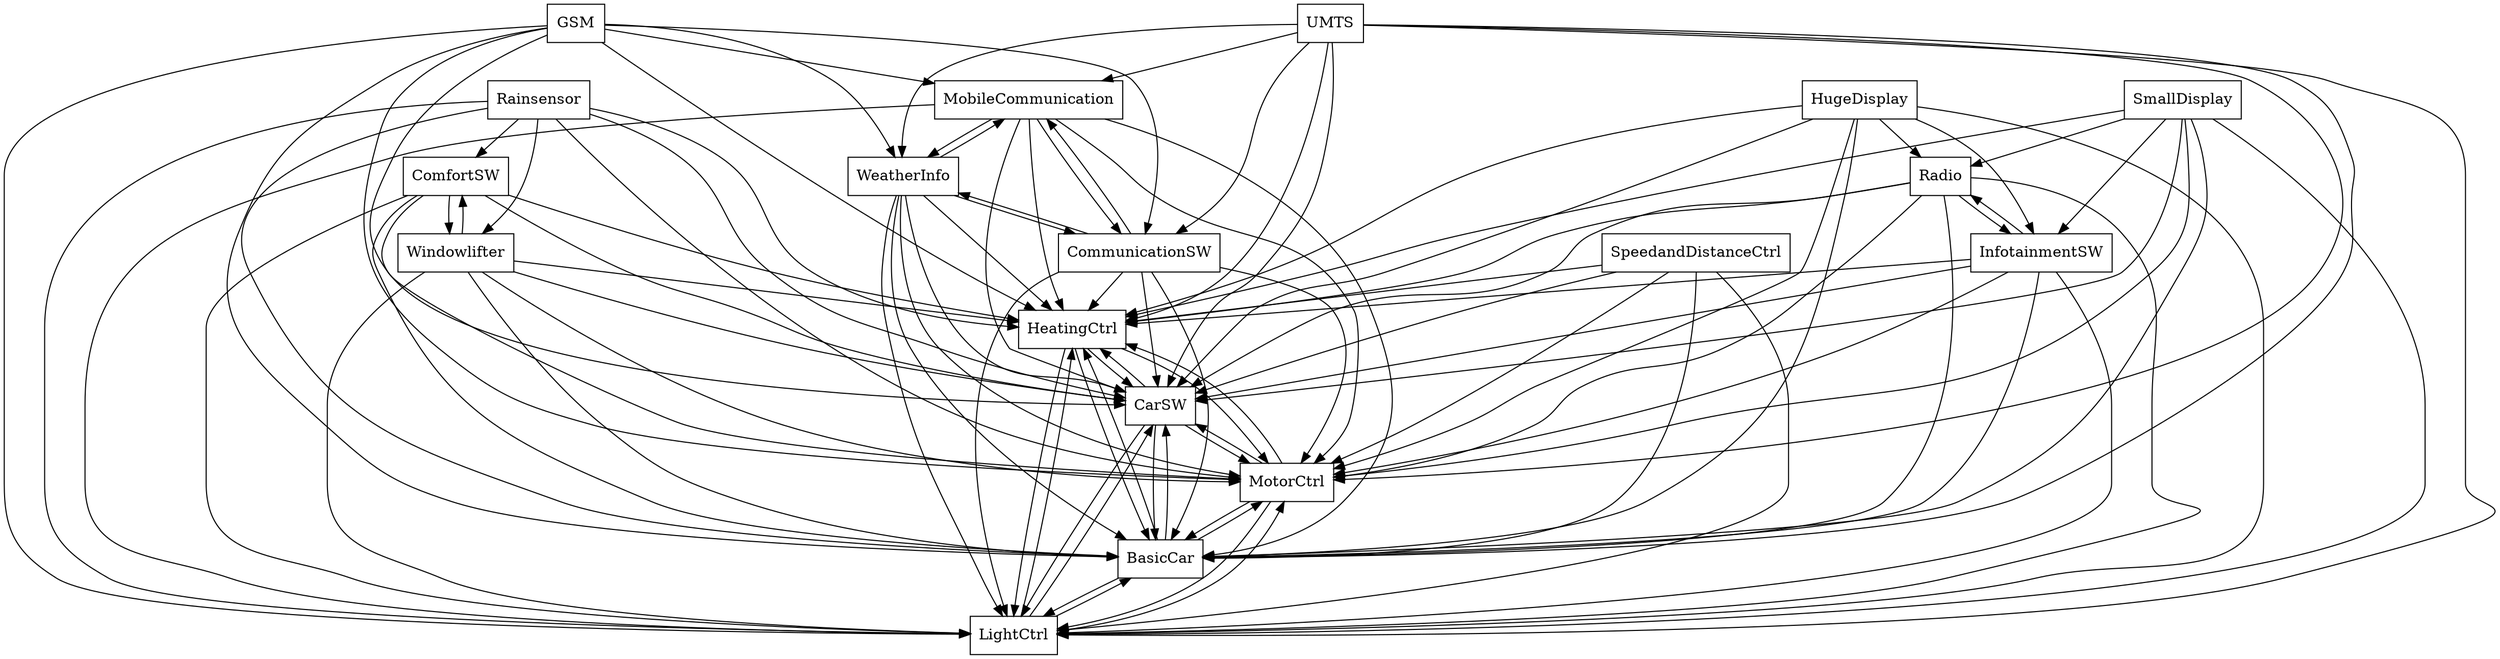 digraph{
graph [rankdir=TB];
node [shape=box];
edge [arrowhead=normal];
0[label="HeatingCtrl",]
1[label="ComfortSW",]
2[label="MobileCommunication",]
3[label="CarSW",]
4[label="UMTS",]
5[label="HugeDisplay",]
6[label="SpeedandDistanceCtrl",]
7[label="WeatherInfo",]
8[label="LightCtrl",]
9[label="Rainsensor",]
10[label="SmallDisplay",]
11[label="BasicCar",]
12[label="Windowlifter",]
13[label="GSM",]
14[label="CommunicationSW",]
15[label="MotorCtrl",]
16[label="Radio",]
17[label="InfotainmentSW",]
0->3[label="",]
0->8[label="",]
0->11[label="",]
0->15[label="",]
1->0[label="",]
1->3[label="",]
1->8[label="",]
1->11[label="",]
1->12[label="",]
1->15[label="",]
2->0[label="",]
2->3[label="",]
2->7[label="",]
2->8[label="",]
2->11[label="",]
2->14[label="",]
2->15[label="",]
3->0[label="",]
3->8[label="",]
3->11[label="",]
3->15[label="",]
4->0[label="",]
4->2[label="",]
4->3[label="",]
4->7[label="",]
4->8[label="",]
4->11[label="",]
4->14[label="",]
4->15[label="",]
5->0[label="",]
5->3[label="",]
5->8[label="",]
5->11[label="",]
5->15[label="",]
5->16[label="",]
5->17[label="",]
6->0[label="",]
6->3[label="",]
6->8[label="",]
6->11[label="",]
6->15[label="",]
7->0[label="",]
7->2[label="",]
7->3[label="",]
7->8[label="",]
7->11[label="",]
7->14[label="",]
7->15[label="",]
8->0[label="",]
8->3[label="",]
8->11[label="",]
8->15[label="",]
9->0[label="",]
9->1[label="",]
9->3[label="",]
9->8[label="",]
9->11[label="",]
9->12[label="",]
9->15[label="",]
10->0[label="",]
10->3[label="",]
10->8[label="",]
10->11[label="",]
10->15[label="",]
10->16[label="",]
10->17[label="",]
11->0[label="",]
11->3[label="",]
11->8[label="",]
11->15[label="",]
12->0[label="",]
12->1[label="",]
12->3[label="",]
12->8[label="",]
12->11[label="",]
12->15[label="",]
13->0[label="",]
13->2[label="",]
13->3[label="",]
13->7[label="",]
13->8[label="",]
13->11[label="",]
13->14[label="",]
13->15[label="",]
14->0[label="",]
14->2[label="",]
14->3[label="",]
14->7[label="",]
14->8[label="",]
14->11[label="",]
14->15[label="",]
15->0[label="",]
15->3[label="",]
15->8[label="",]
15->11[label="",]
16->0[label="",]
16->3[label="",]
16->8[label="",]
16->11[label="",]
16->15[label="",]
16->17[label="",]
17->0[label="",]
17->3[label="",]
17->8[label="",]
17->11[label="",]
17->15[label="",]
17->16[label="",]
}

